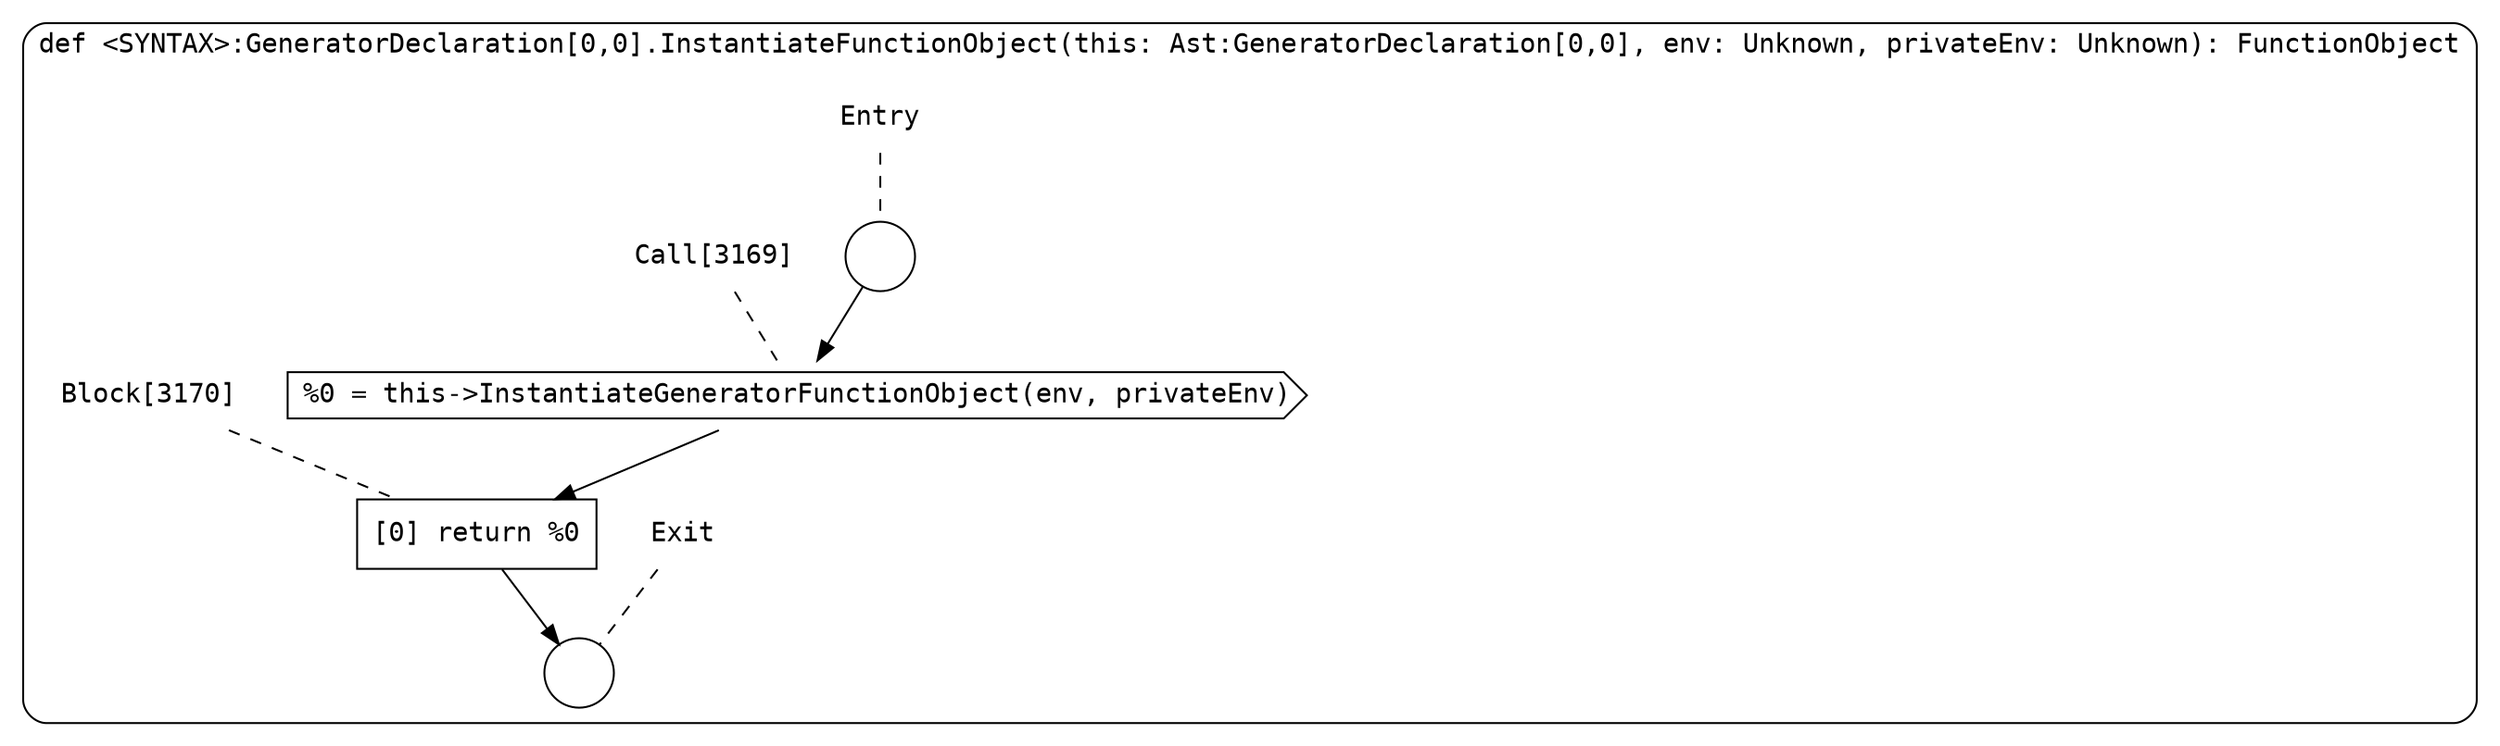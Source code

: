 digraph {
  graph [fontname = "Consolas"]
  node [fontname = "Consolas"]
  edge [fontname = "Consolas"]
  subgraph cluster839 {
    label = "def <SYNTAX>:GeneratorDeclaration[0,0].InstantiateFunctionObject(this: Ast:GeneratorDeclaration[0,0], env: Unknown, privateEnv: Unknown): FunctionObject"
    style = rounded
    cluster839_entry_name [shape=none, label=<<font color="black">Entry</font>>]
    cluster839_entry_name -> cluster839_entry [arrowhead=none, color="black", style=dashed]
    cluster839_entry [shape=circle label=" " color="black" fillcolor="white" style=filled]
    cluster839_entry -> node3169 [color="black"]
    cluster839_exit_name [shape=none, label=<<font color="black">Exit</font>>]
    cluster839_exit_name -> cluster839_exit [arrowhead=none, color="black", style=dashed]
    cluster839_exit [shape=circle label=" " color="black" fillcolor="white" style=filled]
    node3169_name [shape=none, label=<<font color="black">Call[3169]</font>>]
    node3169_name -> node3169 [arrowhead=none, color="black", style=dashed]
    node3169 [shape=cds, label=<<font color="black">%0 = this-&gt;InstantiateGeneratorFunctionObject(env, privateEnv)</font>> color="black" fillcolor="white", style=filled]
    node3169 -> node3170 [color="black"]
    node3170_name [shape=none, label=<<font color="black">Block[3170]</font>>]
    node3170_name -> node3170 [arrowhead=none, color="black", style=dashed]
    node3170 [shape=box, label=<<font color="black">[0] return %0<BR ALIGN="LEFT"/></font>> color="black" fillcolor="white", style=filled]
    node3170 -> cluster839_exit [color="black"]
  }
}